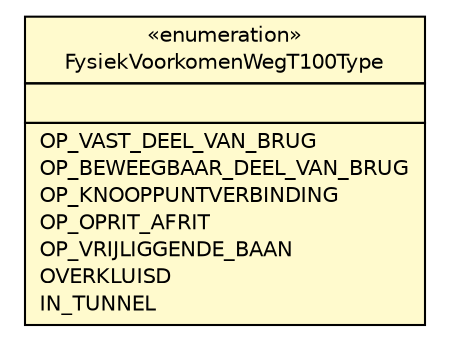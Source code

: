 #!/usr/local/bin/dot
#
# Class diagram 
# Generated by UMLGraph version R5_6-24-gf6e263 (http://www.umlgraph.org/)
#

digraph G {
	edge [fontname="Helvetica",fontsize=10,labelfontname="Helvetica",labelfontsize=10];
	node [fontname="Helvetica",fontsize=10,shape=plaintext];
	nodesep=0.25;
	ranksep=0.5;
	// nl.b3p.topnl.top100nl.FysiekVoorkomenWegT100Type
	c19375 [label=<<table title="nl.b3p.topnl.top100nl.FysiekVoorkomenWegT100Type" border="0" cellborder="1" cellspacing="0" cellpadding="2" port="p" bgcolor="lemonChiffon" href="./FysiekVoorkomenWegT100Type.html">
		<tr><td><table border="0" cellspacing="0" cellpadding="1">
<tr><td align="center" balign="center"> &#171;enumeration&#187; </td></tr>
<tr><td align="center" balign="center"> FysiekVoorkomenWegT100Type </td></tr>
		</table></td></tr>
		<tr><td><table border="0" cellspacing="0" cellpadding="1">
<tr><td align="left" balign="left">  </td></tr>
		</table></td></tr>
		<tr><td><table border="0" cellspacing="0" cellpadding="1">
<tr><td align="left" balign="left"> OP_VAST_DEEL_VAN_BRUG </td></tr>
<tr><td align="left" balign="left"> OP_BEWEEGBAAR_DEEL_VAN_BRUG </td></tr>
<tr><td align="left" balign="left"> OP_KNOOPPUNTVERBINDING </td></tr>
<tr><td align="left" balign="left"> OP_OPRIT_AFRIT </td></tr>
<tr><td align="left" balign="left"> OP_VRIJLIGGENDE_BAAN </td></tr>
<tr><td align="left" balign="left"> OVERKLUISD </td></tr>
<tr><td align="left" balign="left"> IN_TUNNEL </td></tr>
		</table></td></tr>
		</table>>, URL="./FysiekVoorkomenWegT100Type.html", fontname="Helvetica", fontcolor="black", fontsize=10.0];
}

